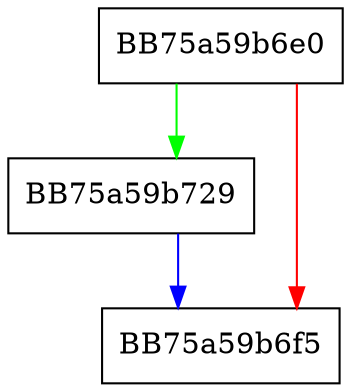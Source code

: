 digraph get_threat_info {
  node [shape="box"];
  graph [splines=ortho];
  BB75a59b6e0 -> BB75a59b729 [color="green"];
  BB75a59b6e0 -> BB75a59b6f5 [color="red"];
  BB75a59b729 -> BB75a59b6f5 [color="blue"];
}